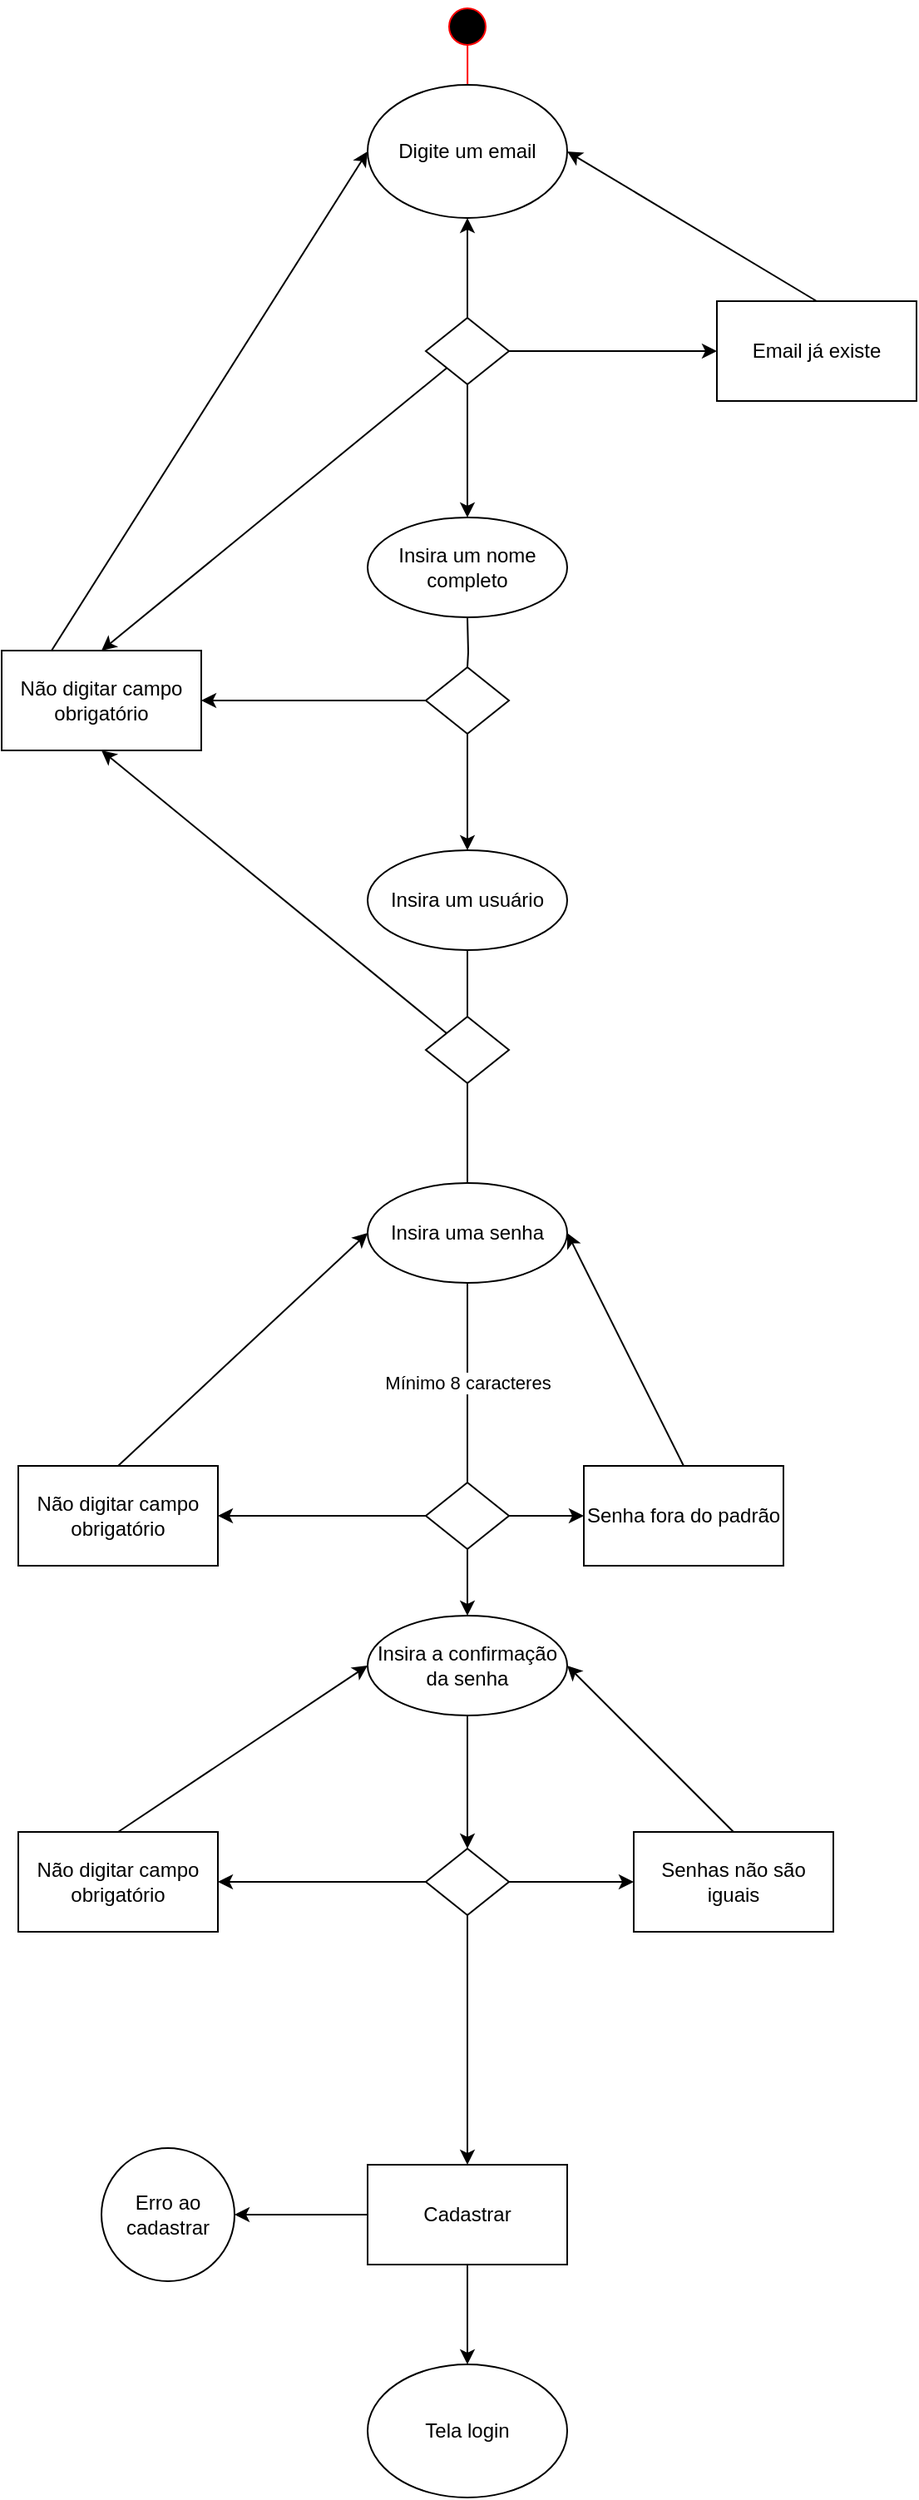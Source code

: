 <mxfile version="24.7.6">
  <diagram name="Página-1" id="m51AZlesysTWS4gtmlsb">
    <mxGraphModel dx="1523" dy="1543" grid="1" gridSize="10" guides="1" tooltips="1" connect="1" arrows="1" fold="1" page="1" pageScale="1" pageWidth="827" pageHeight="1169" math="0" shadow="0">
      <root>
        <mxCell id="0" />
        <mxCell id="1" parent="0" />
        <mxCell id="9suPyyE1rasKGQ6SKx1s-52" value="" style="edgeStyle=orthogonalEdgeStyle;rounded=0;orthogonalLoop=1;jettySize=auto;html=1;exitX=1;exitY=0.5;exitDx=0;exitDy=0;" edge="1" parent="1" source="9suPyyE1rasKGQ6SKx1s-59" target="9suPyyE1rasKGQ6SKx1s-51">
          <mxGeometry relative="1" as="geometry" />
        </mxCell>
        <mxCell id="4Ot2-EcF4Pjps9G5-t95-7" style="edgeStyle=orthogonalEdgeStyle;rounded=0;orthogonalLoop=1;jettySize=auto;html=1;" parent="1" source="9suPyyE1rasKGQ6SKx1s-63" edge="1">
          <mxGeometry relative="1" as="geometry">
            <mxPoint x="20" y="500" as="targetPoint" />
          </mxGeometry>
        </mxCell>
        <mxCell id="4Ot2-EcF4Pjps9G5-t95-9" style="edgeStyle=orthogonalEdgeStyle;rounded=0;orthogonalLoop=1;jettySize=auto;html=1;exitX=0.5;exitY=1;exitDx=0;exitDy=0;" parent="1" source="9suPyyE1rasKGQ6SKx1s-18" edge="1">
          <mxGeometry relative="1" as="geometry">
            <mxPoint x="20" y="770" as="sourcePoint" />
            <mxPoint x="20.0" y="960" as="targetPoint" />
          </mxGeometry>
        </mxCell>
        <mxCell id="9suPyyE1rasKGQ6SKx1s-24" value="" style="edgeStyle=orthogonalEdgeStyle;rounded=0;orthogonalLoop=1;jettySize=auto;html=1;" edge="1" parent="1" source="9suPyyE1rasKGQ6SKx1s-77" target="9suPyyE1rasKGQ6SKx1s-23">
          <mxGeometry relative="1" as="geometry" />
        </mxCell>
        <mxCell id="4Ot2-EcF4Pjps9G5-t95-8" style="edgeStyle=orthogonalEdgeStyle;rounded=0;orthogonalLoop=1;jettySize=auto;html=1;" parent="1" edge="1">
          <mxGeometry relative="1" as="geometry">
            <mxPoint x="20" y="560" as="sourcePoint" />
            <mxPoint x="20.0" y="710" as="targetPoint" />
          </mxGeometry>
        </mxCell>
        <mxCell id="4Ot2-EcF4Pjps9G5-t95-15" value="Tela login" style="ellipse;whiteSpace=wrap;html=1;rounded=0;" parent="1" vertex="1">
          <mxGeometry x="-40" y="1410" width="120" height="80" as="geometry" />
        </mxCell>
        <mxCell id="9suPyyE1rasKGQ6SKx1s-5" value="Insira um nome completo" style="ellipse;whiteSpace=wrap;html=1;" vertex="1" parent="1">
          <mxGeometry x="-40" y="300" width="120" height="60" as="geometry" />
        </mxCell>
        <mxCell id="9suPyyE1rasKGQ6SKx1s-14" value="Insira um usuário" style="ellipse;whiteSpace=wrap;html=1;" vertex="1" parent="1">
          <mxGeometry x="-40" y="500" width="120" height="60" as="geometry" />
        </mxCell>
        <mxCell id="9suPyyE1rasKGQ6SKx1s-18" value="Insira uma senha" style="ellipse;whiteSpace=wrap;html=1;" vertex="1" parent="1">
          <mxGeometry x="-40" y="700" width="120" height="60" as="geometry" />
        </mxCell>
        <mxCell id="9suPyyE1rasKGQ6SKx1s-110" style="edgeStyle=orthogonalEdgeStyle;rounded=0;orthogonalLoop=1;jettySize=auto;html=1;entryX=0.5;entryY=0;entryDx=0;entryDy=0;" edge="1" parent="1" source="9suPyyE1rasKGQ6SKx1s-22" target="9suPyyE1rasKGQ6SKx1s-77">
          <mxGeometry relative="1" as="geometry" />
        </mxCell>
        <mxCell id="9suPyyE1rasKGQ6SKx1s-22" value="Insira a confirmação da senha" style="ellipse;whiteSpace=wrap;html=1;" vertex="1" parent="1">
          <mxGeometry x="-40" y="960" width="120" height="60" as="geometry" />
        </mxCell>
        <mxCell id="9suPyyE1rasKGQ6SKx1s-25" value="" style="edgeStyle=orthogonalEdgeStyle;rounded=0;orthogonalLoop=1;jettySize=auto;html=1;" edge="1" parent="1" source="9suPyyE1rasKGQ6SKx1s-23" target="4Ot2-EcF4Pjps9G5-t95-15">
          <mxGeometry relative="1" as="geometry" />
        </mxCell>
        <mxCell id="9suPyyE1rasKGQ6SKx1s-88" value="" style="edgeStyle=orthogonalEdgeStyle;rounded=0;orthogonalLoop=1;jettySize=auto;html=1;" edge="1" parent="1" source="9suPyyE1rasKGQ6SKx1s-23">
          <mxGeometry relative="1" as="geometry">
            <mxPoint x="-120" y="1320" as="targetPoint" />
          </mxGeometry>
        </mxCell>
        <mxCell id="9suPyyE1rasKGQ6SKx1s-23" value="Cadastrar" style="rounded=0;whiteSpace=wrap;html=1;" vertex="1" parent="1">
          <mxGeometry x="-40" y="1290" width="120" height="60" as="geometry" />
        </mxCell>
        <mxCell id="9suPyyE1rasKGQ6SKx1s-28" value="Erro ao cadastrar" style="ellipse;whiteSpace=wrap;html=1;rounded=0;" vertex="1" parent="1">
          <mxGeometry x="-200" y="1280" width="80" height="80" as="geometry" />
        </mxCell>
        <mxCell id="9suPyyE1rasKGQ6SKx1s-114" style="rounded=0;orthogonalLoop=1;jettySize=auto;html=1;entryX=0;entryY=0.5;entryDx=0;entryDy=0;exitX=0.5;exitY=0;exitDx=0;exitDy=0;" edge="1" parent="1" source="9suPyyE1rasKGQ6SKx1s-39" target="9suPyyE1rasKGQ6SKx1s-18">
          <mxGeometry relative="1" as="geometry" />
        </mxCell>
        <mxCell id="9suPyyE1rasKGQ6SKx1s-39" value="Não digitar campo obrigatório" style="rounded=0;whiteSpace=wrap;html=1;" vertex="1" parent="1">
          <mxGeometry x="-250" y="870" width="120" height="60" as="geometry" />
        </mxCell>
        <mxCell id="9suPyyE1rasKGQ6SKx1s-120" style="rounded=0;orthogonalLoop=1;jettySize=auto;html=1;exitX=0.25;exitY=0;exitDx=0;exitDy=0;entryX=0;entryY=0.5;entryDx=0;entryDy=0;" edge="1" parent="1" source="9suPyyE1rasKGQ6SKx1s-45" target="9suPyyE1rasKGQ6SKx1s-90">
          <mxGeometry relative="1" as="geometry" />
        </mxCell>
        <mxCell id="9suPyyE1rasKGQ6SKx1s-45" value="Não digitar campo obrigatório" style="rounded=0;whiteSpace=wrap;html=1;" vertex="1" parent="1">
          <mxGeometry x="-260" y="380" width="120" height="60" as="geometry" />
        </mxCell>
        <mxCell id="9suPyyE1rasKGQ6SKx1s-109" style="rounded=0;orthogonalLoop=1;jettySize=auto;html=1;entryX=1;entryY=0.5;entryDx=0;entryDy=0;exitX=0.5;exitY=0;exitDx=0;exitDy=0;" edge="1" parent="1" source="9suPyyE1rasKGQ6SKx1s-51" target="9suPyyE1rasKGQ6SKx1s-90">
          <mxGeometry relative="1" as="geometry" />
        </mxCell>
        <mxCell id="9suPyyE1rasKGQ6SKx1s-51" value="Email já existe" style="rounded=0;whiteSpace=wrap;html=1;" vertex="1" parent="1">
          <mxGeometry x="170" y="170" width="120" height="60" as="geometry" />
        </mxCell>
        <mxCell id="9suPyyE1rasKGQ6SKx1s-56" value="" style="ellipse;html=1;shape=startState;fillColor=#000000;strokeColor=#ff0000;" vertex="1" parent="1">
          <mxGeometry x="5" y="-10" width="30" height="30" as="geometry" />
        </mxCell>
        <mxCell id="9suPyyE1rasKGQ6SKx1s-57" value="" style="edgeStyle=orthogonalEdgeStyle;html=1;verticalAlign=bottom;endArrow=open;endSize=8;strokeColor=#ff0000;rounded=0;exitX=0.502;exitY=0.87;exitDx=0;exitDy=0;exitPerimeter=0;" edge="1" source="9suPyyE1rasKGQ6SKx1s-56" parent="1">
          <mxGeometry relative="1" as="geometry">
            <mxPoint x="19.94" y="90" as="targetPoint" />
            <mxPoint x="19.94" y="50" as="sourcePoint" />
            <Array as="points">
              <mxPoint x="20" y="90" />
            </Array>
          </mxGeometry>
        </mxCell>
        <mxCell id="9suPyyE1rasKGQ6SKx1s-91" value="" style="edgeStyle=orthogonalEdgeStyle;rounded=0;orthogonalLoop=1;jettySize=auto;html=1;" edge="1" parent="1" source="9suPyyE1rasKGQ6SKx1s-59" target="9suPyyE1rasKGQ6SKx1s-90">
          <mxGeometry relative="1" as="geometry" />
        </mxCell>
        <mxCell id="9suPyyE1rasKGQ6SKx1s-94" value="" style="edgeStyle=orthogonalEdgeStyle;rounded=0;orthogonalLoop=1;jettySize=auto;html=1;" edge="1" parent="1" source="9suPyyE1rasKGQ6SKx1s-59">
          <mxGeometry relative="1" as="geometry">
            <mxPoint x="20" y="300" as="targetPoint" />
          </mxGeometry>
        </mxCell>
        <mxCell id="9suPyyE1rasKGQ6SKx1s-105" style="rounded=0;orthogonalLoop=1;jettySize=auto;html=1;entryX=0.5;entryY=0;entryDx=0;entryDy=0;" edge="1" parent="1" source="9suPyyE1rasKGQ6SKx1s-59" target="9suPyyE1rasKGQ6SKx1s-45">
          <mxGeometry relative="1" as="geometry" />
        </mxCell>
        <mxCell id="9suPyyE1rasKGQ6SKx1s-59" value="" style="rhombus;whiteSpace=wrap;html=1;" vertex="1" parent="1">
          <mxGeometry x="-5" y="180" width="50" height="40" as="geometry" />
        </mxCell>
        <mxCell id="9suPyyE1rasKGQ6SKx1s-64" value="" style="edgeStyle=orthogonalEdgeStyle;rounded=0;orthogonalLoop=1;jettySize=auto;html=1;endArrow=none;endFill=0;" edge="1" parent="1" target="9suPyyE1rasKGQ6SKx1s-63">
          <mxGeometry relative="1" as="geometry">
            <mxPoint x="20.0" y="360" as="sourcePoint" />
            <mxPoint x="20" y="500" as="targetPoint" />
          </mxGeometry>
        </mxCell>
        <mxCell id="9suPyyE1rasKGQ6SKx1s-104" style="edgeStyle=orthogonalEdgeStyle;rounded=0;orthogonalLoop=1;jettySize=auto;html=1;entryX=1;entryY=0.5;entryDx=0;entryDy=0;" edge="1" parent="1" source="9suPyyE1rasKGQ6SKx1s-63" target="9suPyyE1rasKGQ6SKx1s-45">
          <mxGeometry relative="1" as="geometry" />
        </mxCell>
        <mxCell id="9suPyyE1rasKGQ6SKx1s-63" value="" style="rhombus;whiteSpace=wrap;html=1;" vertex="1" parent="1">
          <mxGeometry x="-5" y="390" width="50" height="40" as="geometry" />
        </mxCell>
        <mxCell id="9suPyyE1rasKGQ6SKx1s-103" style="rounded=0;orthogonalLoop=1;jettySize=auto;html=1;entryX=0.5;entryY=1;entryDx=0;entryDy=0;exitX=0;exitY=0;exitDx=0;exitDy=0;" edge="1" parent="1" source="9suPyyE1rasKGQ6SKx1s-67" target="9suPyyE1rasKGQ6SKx1s-45">
          <mxGeometry relative="1" as="geometry" />
        </mxCell>
        <mxCell id="9suPyyE1rasKGQ6SKx1s-67" value="" style="rhombus;whiteSpace=wrap;html=1;" vertex="1" parent="1">
          <mxGeometry x="-5" y="600" width="50" height="40" as="geometry" />
        </mxCell>
        <mxCell id="9suPyyE1rasKGQ6SKx1s-71" value="" style="edgeStyle=orthogonalEdgeStyle;rounded=0;orthogonalLoop=1;jettySize=auto;html=1;" edge="1" parent="1" source="9suPyyE1rasKGQ6SKx1s-70" target="9suPyyE1rasKGQ6SKx1s-39">
          <mxGeometry relative="1" as="geometry">
            <Array as="points">
              <mxPoint x="-50" y="900" />
              <mxPoint x="-50" y="900" />
            </Array>
          </mxGeometry>
        </mxCell>
        <mxCell id="9suPyyE1rasKGQ6SKx1s-74" value="" style="edgeStyle=orthogonalEdgeStyle;rounded=0;orthogonalLoop=1;jettySize=auto;html=1;" edge="1" parent="1" source="9suPyyE1rasKGQ6SKx1s-70" target="9suPyyE1rasKGQ6SKx1s-73">
          <mxGeometry relative="1" as="geometry" />
        </mxCell>
        <mxCell id="9suPyyE1rasKGQ6SKx1s-70" value="" style="rhombus;whiteSpace=wrap;html=1;" vertex="1" parent="1">
          <mxGeometry x="-5" y="880" width="50" height="40" as="geometry" />
        </mxCell>
        <mxCell id="9suPyyE1rasKGQ6SKx1s-111" style="rounded=0;orthogonalLoop=1;jettySize=auto;html=1;entryX=1;entryY=0.5;entryDx=0;entryDy=0;exitX=0.5;exitY=0;exitDx=0;exitDy=0;" edge="1" parent="1" source="9suPyyE1rasKGQ6SKx1s-73" target="9suPyyE1rasKGQ6SKx1s-18">
          <mxGeometry relative="1" as="geometry" />
        </mxCell>
        <mxCell id="9suPyyE1rasKGQ6SKx1s-113" value="Mínimo 8 caracteres" style="edgeLabel;html=1;align=center;verticalAlign=middle;resizable=0;points=[];rotation=0;" vertex="1" connectable="0" parent="9suPyyE1rasKGQ6SKx1s-111">
          <mxGeometry x="-0.489" relative="1" as="geometry">
            <mxPoint x="-112" y="-14" as="offset" />
          </mxGeometry>
        </mxCell>
        <mxCell id="9suPyyE1rasKGQ6SKx1s-73" value="Senha fora do padrão" style="whiteSpace=wrap;html=1;" vertex="1" parent="1">
          <mxGeometry x="90" y="870" width="120" height="60" as="geometry" />
        </mxCell>
        <mxCell id="9suPyyE1rasKGQ6SKx1s-82" value="" style="edgeStyle=orthogonalEdgeStyle;rounded=0;orthogonalLoop=1;jettySize=auto;html=1;" edge="1" parent="1" source="9suPyyE1rasKGQ6SKx1s-77" target="9suPyyE1rasKGQ6SKx1s-81">
          <mxGeometry relative="1" as="geometry" />
        </mxCell>
        <mxCell id="9suPyyE1rasKGQ6SKx1s-117" style="edgeStyle=orthogonalEdgeStyle;rounded=0;orthogonalLoop=1;jettySize=auto;html=1;entryX=1;entryY=0.5;entryDx=0;entryDy=0;" edge="1" parent="1" source="9suPyyE1rasKGQ6SKx1s-77" target="9suPyyE1rasKGQ6SKx1s-116">
          <mxGeometry relative="1" as="geometry" />
        </mxCell>
        <mxCell id="9suPyyE1rasKGQ6SKx1s-77" value="" style="rhombus;whiteSpace=wrap;html=1;" vertex="1" parent="1">
          <mxGeometry x="-5" y="1100" width="50" height="40" as="geometry" />
        </mxCell>
        <mxCell id="9suPyyE1rasKGQ6SKx1s-119" style="rounded=0;orthogonalLoop=1;jettySize=auto;html=1;entryX=1;entryY=0.5;entryDx=0;entryDy=0;exitX=0.5;exitY=0;exitDx=0;exitDy=0;" edge="1" parent="1" source="9suPyyE1rasKGQ6SKx1s-81" target="9suPyyE1rasKGQ6SKx1s-22">
          <mxGeometry relative="1" as="geometry" />
        </mxCell>
        <mxCell id="9suPyyE1rasKGQ6SKx1s-81" value="Senhas não são iguais" style="rounded=0;whiteSpace=wrap;html=1;" vertex="1" parent="1">
          <mxGeometry x="120" y="1090" width="120" height="60" as="geometry" />
        </mxCell>
        <mxCell id="9suPyyE1rasKGQ6SKx1s-90" value="Digite um email" style="ellipse;whiteSpace=wrap;html=1;" vertex="1" parent="1">
          <mxGeometry x="-40" y="40" width="120" height="80" as="geometry" />
        </mxCell>
        <mxCell id="9suPyyE1rasKGQ6SKx1s-118" style="rounded=0;orthogonalLoop=1;jettySize=auto;html=1;entryX=0;entryY=0.5;entryDx=0;entryDy=0;exitX=0.5;exitY=0;exitDx=0;exitDy=0;" edge="1" parent="1" source="9suPyyE1rasKGQ6SKx1s-116" target="9suPyyE1rasKGQ6SKx1s-22">
          <mxGeometry relative="1" as="geometry" />
        </mxCell>
        <mxCell id="9suPyyE1rasKGQ6SKx1s-116" value="Não digitar campo obrigatório" style="rounded=0;whiteSpace=wrap;html=1;" vertex="1" parent="1">
          <mxGeometry x="-250" y="1090" width="120" height="60" as="geometry" />
        </mxCell>
      </root>
    </mxGraphModel>
  </diagram>
</mxfile>
